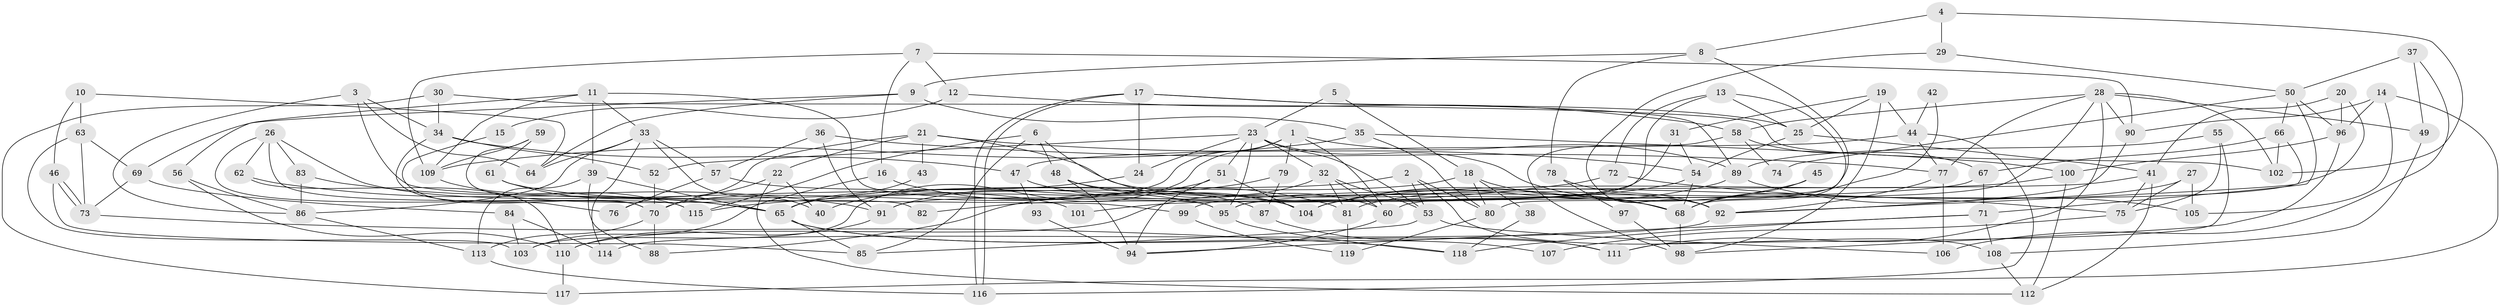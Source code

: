 // coarse degree distribution, {3: 0.1111111111111111, 5: 0.2222222222222222, 4: 0.3055555555555556, 7: 0.125, 8: 0.041666666666666664, 6: 0.16666666666666666, 9: 0.013888888888888888, 12: 0.013888888888888888}
// Generated by graph-tools (version 1.1) at 2025/37/03/04/25 23:37:09]
// undirected, 119 vertices, 238 edges
graph export_dot {
  node [color=gray90,style=filled];
  1;
  2;
  3;
  4;
  5;
  6;
  7;
  8;
  9;
  10;
  11;
  12;
  13;
  14;
  15;
  16;
  17;
  18;
  19;
  20;
  21;
  22;
  23;
  24;
  25;
  26;
  27;
  28;
  29;
  30;
  31;
  32;
  33;
  34;
  35;
  36;
  37;
  38;
  39;
  40;
  41;
  42;
  43;
  44;
  45;
  46;
  47;
  48;
  49;
  50;
  51;
  52;
  53;
  54;
  55;
  56;
  57;
  58;
  59;
  60;
  61;
  62;
  63;
  64;
  65;
  66;
  67;
  68;
  69;
  70;
  71;
  72;
  73;
  74;
  75;
  76;
  77;
  78;
  79;
  80;
  81;
  82;
  83;
  84;
  85;
  86;
  87;
  88;
  89;
  90;
  91;
  92;
  93;
  94;
  95;
  96;
  97;
  98;
  99;
  100;
  101;
  102;
  103;
  104;
  105;
  106;
  107;
  108;
  109;
  110;
  111;
  112;
  113;
  114;
  115;
  116;
  117;
  118;
  119;
  1 -- 103;
  1 -- 60;
  1 -- 70;
  1 -- 79;
  1 -- 89;
  2 -- 108;
  2 -- 80;
  2 -- 53;
  2 -- 65;
  3 -- 64;
  3 -- 34;
  3 -- 86;
  3 -- 99;
  4 -- 102;
  4 -- 29;
  4 -- 8;
  5 -- 18;
  5 -- 23;
  6 -- 115;
  6 -- 48;
  6 -- 60;
  6 -- 85;
  7 -- 109;
  7 -- 90;
  7 -- 12;
  7 -- 16;
  8 -- 80;
  8 -- 9;
  8 -- 78;
  9 -- 69;
  9 -- 35;
  9 -- 64;
  10 -- 64;
  10 -- 46;
  10 -- 63;
  11 -- 39;
  11 -- 95;
  11 -- 33;
  11 -- 56;
  11 -- 109;
  12 -- 58;
  12 -- 15;
  13 -- 72;
  13 -- 68;
  13 -- 25;
  13 -- 95;
  14 -- 90;
  14 -- 117;
  14 -- 96;
  14 -- 105;
  15 -- 70;
  16 -- 81;
  16 -- 103;
  17 -- 116;
  17 -- 116;
  17 -- 89;
  17 -- 24;
  17 -- 25;
  18 -- 65;
  18 -- 68;
  18 -- 38;
  18 -- 80;
  19 -- 44;
  19 -- 25;
  19 -- 31;
  19 -- 98;
  20 -- 95;
  20 -- 96;
  20 -- 41;
  21 -- 22;
  21 -- 76;
  21 -- 43;
  21 -- 54;
  21 -- 92;
  22 -- 112;
  22 -- 40;
  22 -- 70;
  23 -- 51;
  23 -- 53;
  23 -- 24;
  23 -- 32;
  23 -- 52;
  23 -- 68;
  23 -- 95;
  24 -- 40;
  25 -- 41;
  25 -- 54;
  26 -- 62;
  26 -- 70;
  26 -- 83;
  26 -- 101;
  26 -- 115;
  27 -- 81;
  27 -- 75;
  27 -- 105;
  28 -- 77;
  28 -- 60;
  28 -- 49;
  28 -- 58;
  28 -- 90;
  28 -- 102;
  28 -- 111;
  29 -- 50;
  29 -- 92;
  30 -- 102;
  30 -- 34;
  30 -- 117;
  31 -- 54;
  31 -- 91;
  32 -- 110;
  32 -- 53;
  32 -- 60;
  32 -- 81;
  33 -- 86;
  33 -- 40;
  33 -- 57;
  33 -- 64;
  33 -- 114;
  34 -- 52;
  34 -- 47;
  34 -- 76;
  35 -- 100;
  35 -- 80;
  35 -- 109;
  36 -- 57;
  36 -- 91;
  36 -- 77;
  37 -- 50;
  37 -- 106;
  37 -- 49;
  38 -- 118;
  39 -- 113;
  39 -- 65;
  39 -- 88;
  41 -- 75;
  41 -- 99;
  41 -- 112;
  42 -- 44;
  42 -- 68;
  43 -- 65;
  44 -- 116;
  44 -- 77;
  44 -- 47;
  45 -- 68;
  45 -- 104;
  46 -- 85;
  46 -- 73;
  46 -- 73;
  47 -- 104;
  47 -- 93;
  48 -- 87;
  48 -- 68;
  48 -- 94;
  49 -- 108;
  50 -- 96;
  50 -- 66;
  50 -- 71;
  50 -- 74;
  51 -- 94;
  51 -- 104;
  51 -- 91;
  52 -- 70;
  53 -- 85;
  53 -- 106;
  54 -- 68;
  54 -- 82;
  55 -- 89;
  55 -- 111;
  55 -- 75;
  56 -- 86;
  56 -- 110;
  57 -- 95;
  57 -- 76;
  58 -- 98;
  58 -- 67;
  58 -- 74;
  59 -- 109;
  59 -- 61;
  59 -- 82;
  60 -- 94;
  61 -- 104;
  61 -- 65;
  62 -- 65;
  62 -- 110;
  63 -- 73;
  63 -- 69;
  63 -- 103;
  65 -- 85;
  65 -- 107;
  65 -- 111;
  66 -- 92;
  66 -- 67;
  66 -- 102;
  67 -- 71;
  67 -- 101;
  68 -- 98;
  69 -- 73;
  69 -- 84;
  70 -- 88;
  70 -- 113;
  71 -- 94;
  71 -- 108;
  71 -- 118;
  72 -- 115;
  72 -- 75;
  73 -- 118;
  75 -- 107;
  77 -- 92;
  77 -- 106;
  78 -- 92;
  78 -- 97;
  79 -- 88;
  79 -- 87;
  80 -- 119;
  81 -- 119;
  83 -- 91;
  83 -- 86;
  84 -- 103;
  84 -- 114;
  86 -- 113;
  87 -- 111;
  89 -- 105;
  89 -- 104;
  90 -- 92;
  91 -- 110;
  92 -- 114;
  93 -- 94;
  95 -- 118;
  96 -- 98;
  96 -- 100;
  97 -- 98;
  99 -- 119;
  100 -- 112;
  100 -- 104;
  108 -- 112;
  109 -- 115;
  110 -- 117;
  113 -- 116;
}
